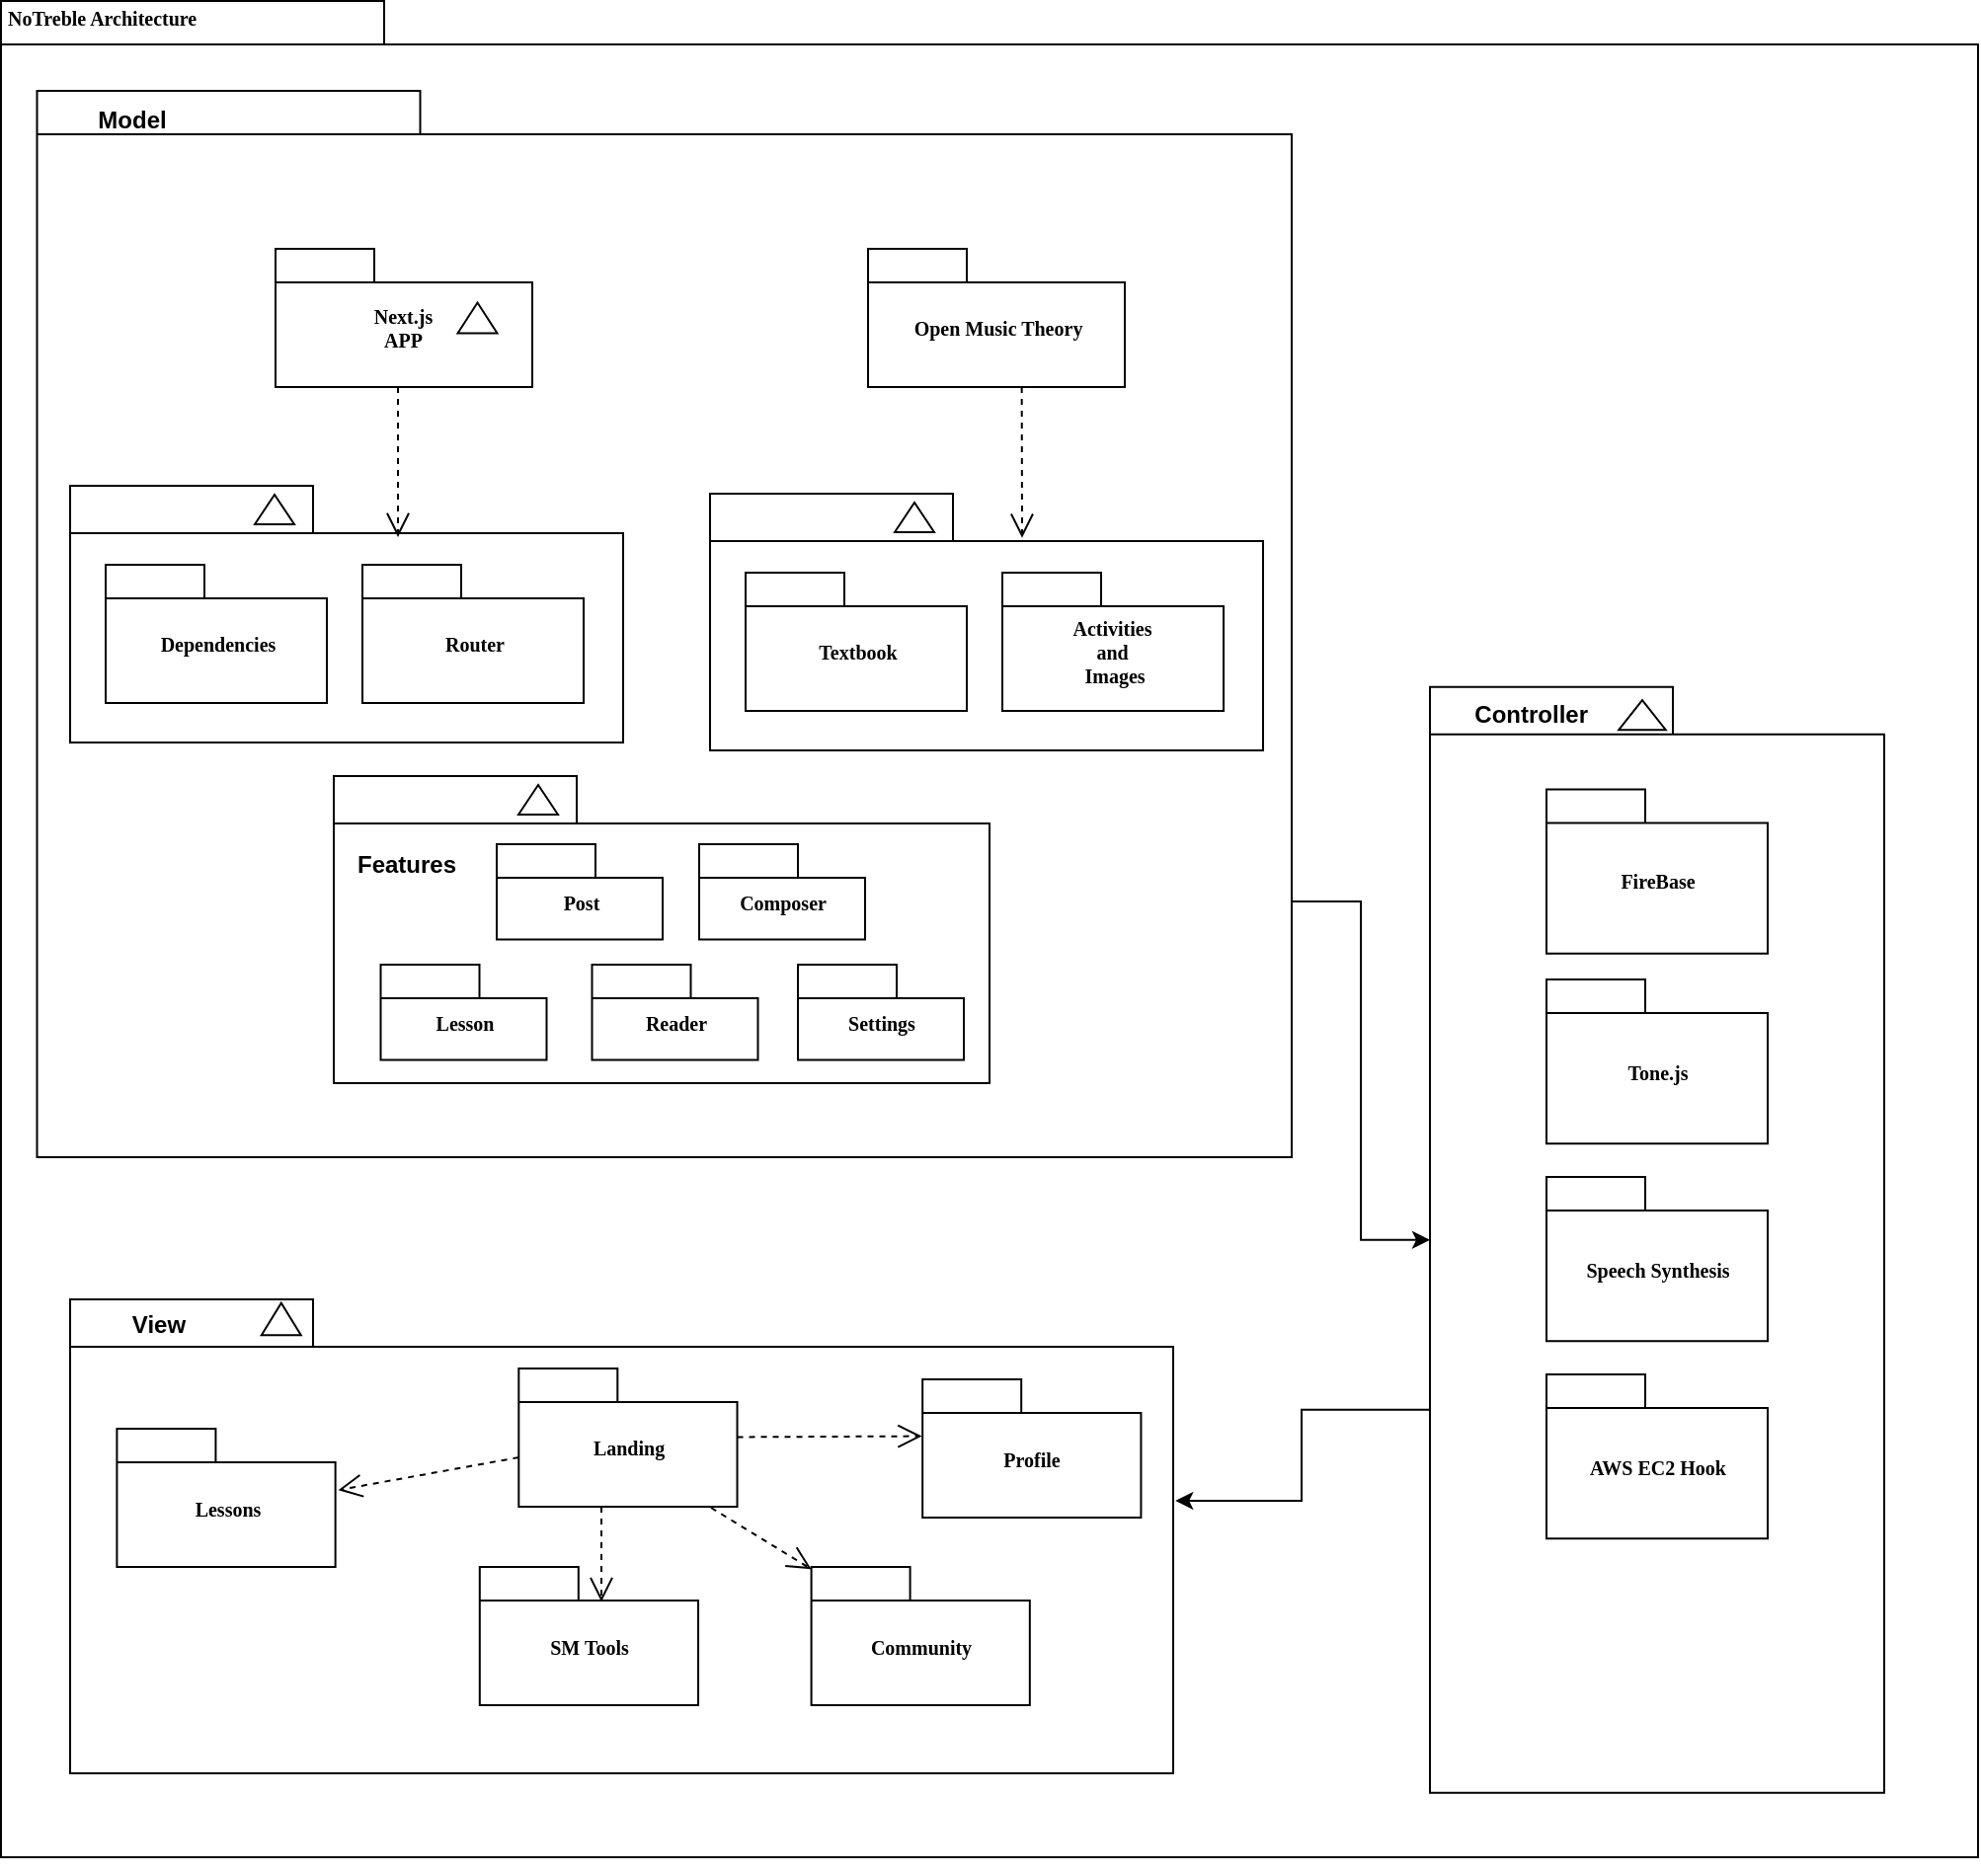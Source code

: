 <mxfile version="26.2.12">
  <diagram name="Page-1" id="b5b7bab2-c9e2-2cf4-8b2a-24fd1a2a6d21">
    <mxGraphModel dx="1667" dy="777" grid="1" gridSize="10" guides="1" tooltips="1" connect="1" arrows="1" fold="1" page="1" pageScale="1" pageWidth="827" pageHeight="1169" background="none" math="0" shadow="0">
      <root>
        <mxCell id="0" />
        <mxCell id="1" parent="0" />
        <mxCell id="6e0c8c40b5770093-72" value="" style="shape=folder;fontStyle=1;spacingTop=10;tabWidth=194;tabHeight=22;tabPosition=left;html=1;rounded=0;shadow=0;comic=0;labelBackgroundColor=none;strokeWidth=1;fillColor=none;fontFamily=Verdana;fontSize=10;align=center;movable=0;resizable=0;rotatable=0;deletable=0;editable=0;locked=1;connectable=0;" parent="1" vertex="1">
          <mxGeometry x="326.5" y="114.5" width="1001" height="940" as="geometry" />
        </mxCell>
        <mxCell id="IAMsXty9cubu6bKy7xcF-1" value="" style="group" parent="1" vertex="1" connectable="0">
          <mxGeometry x="361.5" y="772" width="558.5" height="240" as="geometry" />
        </mxCell>
        <mxCell id="6e0c8c40b5770093-33" value="" style="shape=folder;fontStyle=1;spacingTop=10;tabWidth=123;tabHeight=24;tabPosition=left;html=1;rounded=0;shadow=0;comic=0;labelBackgroundColor=none;strokeColor=#000000;strokeWidth=1;fillColor=#ffffff;fontFamily=Verdana;fontSize=10;fontColor=#000000;align=center;" parent="IAMsXty9cubu6bKy7xcF-1" vertex="1">
          <mxGeometry width="558.5" height="240" as="geometry" />
        </mxCell>
        <mxCell id="6e0c8c40b5770093-51" value="" style="triangle;whiteSpace=wrap;html=1;rounded=0;shadow=0;comic=0;labelBackgroundColor=none;strokeColor=#000000;strokeWidth=1;fillColor=#ffffff;fontFamily=Verdana;fontSize=10;fontColor=#000000;align=center;rotation=-90;" parent="IAMsXty9cubu6bKy7xcF-1" vertex="1">
          <mxGeometry x="98.762" width="16.267" height="20" as="geometry" />
        </mxCell>
        <mxCell id="6e0c8c40b5770093-42" value="Landing" style="shape=folder;fontStyle=1;spacingTop=10;tabWidth=50;tabHeight=17;tabPosition=left;html=1;rounded=0;shadow=0;comic=0;labelBackgroundColor=none;strokeColor=#000000;strokeWidth=1;fillColor=#ffffff;fontFamily=Verdana;fontSize=10;fontColor=#000000;align=center;" parent="IAMsXty9cubu6bKy7xcF-1" vertex="1">
          <mxGeometry x="227.153" y="35" width="110.614" height="70" as="geometry" />
        </mxCell>
        <mxCell id="6e0c8c40b5770093-44" value="SM Tools" style="shape=folder;fontStyle=1;spacingTop=10;tabWidth=50;tabHeight=17;tabPosition=left;html=1;rounded=0;shadow=0;comic=0;labelBackgroundColor=none;strokeColor=#000000;strokeWidth=1;fillColor=#ffffff;fontFamily=Verdana;fontSize=10;fontColor=#000000;align=center;" parent="IAMsXty9cubu6bKy7xcF-1" vertex="1">
          <mxGeometry x="207.401" y="135.5" width="110.614" height="70" as="geometry" />
        </mxCell>
        <mxCell id="6e0c8c40b5770093-43" value="Lessons" style="shape=folder;fontStyle=1;spacingTop=10;tabWidth=50;tabHeight=17;tabPosition=left;html=1;rounded=0;shadow=0;comic=0;labelBackgroundColor=none;strokeColor=#000000;strokeWidth=1;fillColor=#ffffff;fontFamily=Verdana;fontSize=10;fontColor=#000000;align=center;" parent="IAMsXty9cubu6bKy7xcF-1" vertex="1">
          <mxGeometry x="23.703" y="65.5" width="110.614" height="70" as="geometry" />
        </mxCell>
        <mxCell id="6e0c8c40b5770093-45" value="Profile" style="shape=folder;fontStyle=1;spacingTop=10;tabWidth=50;tabHeight=17;tabPosition=left;html=1;rounded=0;shadow=0;comic=0;labelBackgroundColor=none;strokeColor=#000000;strokeWidth=1;fillColor=#ffffff;fontFamily=Verdana;fontSize=10;fontColor=#000000;align=center;" parent="IAMsXty9cubu6bKy7xcF-1" vertex="1">
          <mxGeometry x="431.591" y="40.5" width="110.614" height="70" as="geometry" />
        </mxCell>
        <mxCell id="6e0c8c40b5770093-64" style="edgeStyle=elbowEdgeStyle;rounded=0;html=1;entryX=0.559;entryY=0.251;entryPerimeter=0;dashed=1;labelBackgroundColor=none;startFill=0;endArrow=open;endFill=0;endSize=10;fontFamily=Verdana;fontSize=10;" parent="IAMsXty9cubu6bKy7xcF-1" source="6e0c8c40b5770093-42" target="6e0c8c40b5770093-44" edge="1">
          <mxGeometry relative="1" as="geometry" />
        </mxCell>
        <mxCell id="6e0c8c40b5770093-66" style="edgeStyle=none;rounded=0;html=1;dashed=1;labelBackgroundColor=none;startFill=0;endArrow=open;endFill=0;endSize=10;fontFamily=Verdana;fontSize=10;entryX=1.013;entryY=0.444;entryPerimeter=0;" parent="IAMsXty9cubu6bKy7xcF-1" source="6e0c8c40b5770093-42" target="6e0c8c40b5770093-43" edge="1">
          <mxGeometry relative="1" as="geometry" />
        </mxCell>
        <mxCell id="6e0c8c40b5770093-65" style="edgeStyle=none;rounded=0;html=1;dashed=1;labelBackgroundColor=none;startFill=0;endArrow=open;endFill=0;endSize=10;fontFamily=Verdana;fontSize=10;entryX=-0.003;entryY=0.411;entryPerimeter=0;" parent="IAMsXty9cubu6bKy7xcF-1" source="6e0c8c40b5770093-42" target="6e0c8c40b5770093-45" edge="1">
          <mxGeometry relative="1" as="geometry" />
        </mxCell>
        <mxCell id="IAMsXty9cubu6bKy7xcF-4" value="Community" style="shape=folder;fontStyle=1;spacingTop=10;tabWidth=50;tabHeight=17;tabPosition=left;html=1;rounded=0;shadow=0;comic=0;labelBackgroundColor=none;strokeColor=#000000;strokeWidth=1;fillColor=#ffffff;fontFamily=Verdana;fontSize=10;fontColor=#000000;align=center;" parent="IAMsXty9cubu6bKy7xcF-1" vertex="1">
          <mxGeometry x="375.296" y="135.5" width="110.614" height="70" as="geometry" />
        </mxCell>
        <mxCell id="IAMsXty9cubu6bKy7xcF-5" style="edgeStyle=none;rounded=0;html=1;dashed=1;labelBackgroundColor=none;startFill=0;endArrow=open;endFill=0;endSize=10;fontFamily=Verdana;fontSize=10;exitX=0.88;exitY=1.007;exitDx=0;exitDy=0;exitPerimeter=0;" parent="IAMsXty9cubu6bKy7xcF-1" source="6e0c8c40b5770093-42" target="IAMsXty9cubu6bKy7xcF-4" edge="1">
          <mxGeometry relative="1" as="geometry">
            <mxPoint x="325.915" y="101" as="sourcePoint" />
            <mxPoint x="419.739" y="100" as="targetPoint" />
          </mxGeometry>
        </mxCell>
        <mxCell id="-3_54eZg0HH8zazko7FV-8" value="&lt;b&gt;View&lt;/b&gt;" style="text;html=1;align=center;verticalAlign=middle;whiteSpace=wrap;rounded=0;" parent="IAMsXty9cubu6bKy7xcF-1" vertex="1">
          <mxGeometry width="88.886" height="25.5" as="geometry" />
        </mxCell>
        <mxCell id="6e0c8c40b5770093-6" value="" style="group" parent="1" vertex="1" connectable="0">
          <mxGeometry x="465.5" y="240" width="130" height="70" as="geometry" />
        </mxCell>
        <mxCell id="6e0c8c40b5770093-4" value="Next.js&amp;nbsp;&lt;div&gt;APP&amp;nbsp;&lt;/div&gt;" style="shape=folder;fontStyle=1;spacingTop=10;tabWidth=50;tabHeight=17;tabPosition=left;html=1;rounded=0;shadow=0;comic=0;labelBackgroundColor=none;strokeWidth=1;fontFamily=Verdana;fontSize=10;align=center;" parent="6e0c8c40b5770093-6" vertex="1">
          <mxGeometry width="130" height="70" as="geometry" />
        </mxCell>
        <mxCell id="6e0c8c40b5770093-5" value="" style="triangle;whiteSpace=wrap;html=1;rounded=0;shadow=0;comic=0;labelBackgroundColor=none;strokeWidth=1;fontFamily=Verdana;fontSize=10;align=center;rotation=-90;" parent="6e0c8c40b5770093-6" vertex="1">
          <mxGeometry x="94.5" y="25" width="15.5" height="20" as="geometry" />
        </mxCell>
        <mxCell id="6e0c8c40b5770093-7" value="" style="group" parent="1" vertex="1" connectable="0">
          <mxGeometry x="765.5" y="240" width="130" height="70" as="geometry" />
        </mxCell>
        <mxCell id="6e0c8c40b5770093-8" value="Open Music Theory" style="shape=folder;fontStyle=1;spacingTop=10;tabWidth=50;tabHeight=17;tabPosition=left;html=1;rounded=0;shadow=0;comic=0;labelBackgroundColor=none;strokeWidth=1;fontFamily=Verdana;fontSize=10;align=center;" parent="6e0c8c40b5770093-7" vertex="1">
          <mxGeometry width="130" height="70" as="geometry" />
        </mxCell>
        <mxCell id="6e0c8c40b5770093-18" value="" style="group" parent="1" vertex="1" connectable="0">
          <mxGeometry x="361.5" y="360" width="280" height="130" as="geometry" />
        </mxCell>
        <mxCell id="6e0c8c40b5770093-11" value="" style="shape=folder;fontStyle=1;spacingTop=10;tabWidth=123;tabHeight=24;tabPosition=left;html=1;rounded=0;shadow=0;comic=0;labelBackgroundColor=none;strokeWidth=1;fontFamily=Verdana;fontSize=10;align=center;" parent="6e0c8c40b5770093-18" vertex="1">
          <mxGeometry width="280" height="130" as="geometry" />
        </mxCell>
        <mxCell id="6e0c8c40b5770093-13" value="" style="triangle;whiteSpace=wrap;html=1;rounded=0;shadow=0;comic=0;labelBackgroundColor=none;strokeWidth=1;fontFamily=Verdana;fontSize=10;align=center;rotation=-90;" parent="6e0c8c40b5770093-18" vertex="1">
          <mxGeometry x="96" y="2" width="15" height="20" as="geometry" />
        </mxCell>
        <mxCell id="6e0c8c40b5770093-15" value="Dependencies" style="shape=folder;fontStyle=1;spacingTop=10;tabWidth=50;tabHeight=17;tabPosition=left;html=1;rounded=0;shadow=0;comic=0;labelBackgroundColor=none;strokeWidth=1;fontFamily=Verdana;fontSize=10;align=center;" parent="6e0c8c40b5770093-18" vertex="1">
          <mxGeometry x="18" y="40" width="112" height="70" as="geometry" />
        </mxCell>
        <mxCell id="6e0c8c40b5770093-17" value="Router" style="shape=folder;fontStyle=1;spacingTop=10;tabWidth=50;tabHeight=17;tabPosition=left;html=1;rounded=0;shadow=0;comic=0;labelBackgroundColor=none;strokeWidth=1;fontFamily=Verdana;fontSize=10;align=center;" parent="6e0c8c40b5770093-18" vertex="1">
          <mxGeometry x="148" y="40" width="112" height="70" as="geometry" />
        </mxCell>
        <mxCell id="6e0c8c40b5770093-19" value="" style="group" parent="1" vertex="1" connectable="0">
          <mxGeometry x="685.5" y="364" width="280" height="130" as="geometry" />
        </mxCell>
        <mxCell id="6e0c8c40b5770093-20" value="" style="shape=folder;fontStyle=1;spacingTop=10;tabWidth=123;tabHeight=24;tabPosition=left;html=1;rounded=0;shadow=0;comic=0;labelBackgroundColor=none;strokeWidth=1;fontFamily=Verdana;fontSize=10;align=center;" parent="6e0c8c40b5770093-19" vertex="1">
          <mxGeometry width="280" height="130" as="geometry" />
        </mxCell>
        <mxCell id="6e0c8c40b5770093-21" value="" style="triangle;whiteSpace=wrap;html=1;rounded=0;shadow=0;comic=0;labelBackgroundColor=none;strokeWidth=1;fontFamily=Verdana;fontSize=10;align=center;rotation=-90;" parent="6e0c8c40b5770093-19" vertex="1">
          <mxGeometry x="96" y="2" width="15" height="20" as="geometry" />
        </mxCell>
        <mxCell id="6e0c8c40b5770093-22" value="Textbook" style="shape=folder;fontStyle=1;spacingTop=10;tabWidth=50;tabHeight=17;tabPosition=left;html=1;rounded=0;shadow=0;comic=0;labelBackgroundColor=none;strokeWidth=1;fontFamily=Verdana;fontSize=10;align=center;" parent="6e0c8c40b5770093-19" vertex="1">
          <mxGeometry x="18" y="40" width="112" height="70" as="geometry" />
        </mxCell>
        <mxCell id="6e0c8c40b5770093-23" value="Activities&amp;nbsp;&lt;div&gt;and&amp;nbsp;&lt;div&gt;Images&lt;/div&gt;&lt;/div&gt;" style="shape=folder;fontStyle=1;spacingTop=10;tabWidth=50;tabHeight=17;tabPosition=left;html=1;rounded=0;shadow=0;comic=0;labelBackgroundColor=none;strokeWidth=1;fontFamily=Verdana;fontSize=10;align=center;" parent="6e0c8c40b5770093-19" vertex="1">
          <mxGeometry x="148" y="40" width="112" height="70" as="geometry" />
        </mxCell>
        <mxCell id="6e0c8c40b5770093-30" value="" style="group" parent="1" vertex="1" connectable="0">
          <mxGeometry x="1050" y="470" width="230" height="570" as="geometry" />
        </mxCell>
        <mxCell id="6e0c8c40b5770093-24" value="" style="group" parent="6e0c8c40b5770093-30" vertex="1" connectable="0">
          <mxGeometry y="-8.143" width="230" height="570" as="geometry" />
        </mxCell>
        <mxCell id="6e0c8c40b5770093-25" value="" style="shape=folder;fontStyle=1;spacingTop=10;tabWidth=123;tabHeight=24;tabPosition=left;html=1;rounded=0;shadow=0;comic=0;labelBackgroundColor=none;strokeWidth=1;fontFamily=Verdana;fontSize=10;align=center;movable=0;resizable=0;rotatable=0;deletable=0;editable=0;locked=1;connectable=0;" parent="6e0c8c40b5770093-24" vertex="1">
          <mxGeometry width="230" height="560" as="geometry" />
        </mxCell>
        <mxCell id="6e0c8c40b5770093-29" value="" style="triangle;whiteSpace=wrap;html=1;rounded=0;shadow=0;comic=0;labelBackgroundColor=none;strokeWidth=1;fontFamily=Verdana;fontSize=10;align=center;rotation=-90;" parent="6e0c8c40b5770093-24" vertex="1">
          <mxGeometry x="100" y="2.375" width="15" height="23.75" as="geometry" />
        </mxCell>
        <mxCell id="6e0c8c40b5770093-27" value="FireBase" style="shape=folder;fontStyle=1;spacingTop=10;tabWidth=50;tabHeight=17;tabPosition=left;html=1;rounded=0;shadow=0;comic=0;labelBackgroundColor=none;strokeWidth=1;fontFamily=Verdana;fontSize=10;align=center;" parent="6e0c8c40b5770093-24" vertex="1">
          <mxGeometry x="59" y="51.907" width="112" height="83.125" as="geometry" />
        </mxCell>
        <mxCell id="6e0c8c40b5770093-31" value="Tone.js" style="shape=folder;fontStyle=1;spacingTop=10;tabWidth=50;tabHeight=17;tabPosition=left;html=1;rounded=0;shadow=0;comic=0;labelBackgroundColor=none;strokeWidth=1;fontFamily=Verdana;fontSize=10;align=center;" parent="6e0c8c40b5770093-24" vertex="1">
          <mxGeometry x="59" y="148.141" width="112" height="83.125" as="geometry" />
        </mxCell>
        <mxCell id="6e0c8c40b5770093-28" value="Speech Synthesis" style="shape=folder;fontStyle=1;spacingTop=10;tabWidth=50;tabHeight=17;tabPosition=left;html=1;rounded=0;shadow=0;comic=0;labelBackgroundColor=none;strokeWidth=1;fontFamily=Verdana;fontSize=10;align=center;" parent="6e0c8c40b5770093-24" vertex="1">
          <mxGeometry x="59" y="248.146" width="112" height="83.125" as="geometry" />
        </mxCell>
        <mxCell id="ccF4rOZxtwISQRu8mERn-2" value="AWS EC2 Hook" style="shape=folder;fontStyle=1;spacingTop=10;tabWidth=50;tabHeight=17;tabPosition=left;html=1;rounded=0;shadow=0;comic=0;labelBackgroundColor=none;strokeWidth=1;fontFamily=Verdana;fontSize=10;align=center;" parent="6e0c8c40b5770093-24" vertex="1">
          <mxGeometry x="59" y="348.143" width="112" height="83.125" as="geometry" />
        </mxCell>
        <mxCell id="6e0c8c40b5770093-58" style="rounded=0;html=1;dashed=1;labelBackgroundColor=none;startFill=0;endArrow=open;endFill=0;endSize=10;fontFamily=Verdana;fontSize=10;entryX=0.592;entryY=0.2;entryPerimeter=0;edgeStyle=elbowEdgeStyle;" parent="1" source="6e0c8c40b5770093-4" target="6e0c8c40b5770093-11" edge="1">
          <mxGeometry relative="1" as="geometry" />
        </mxCell>
        <mxCell id="6e0c8c40b5770093-59" style="rounded=0;html=1;dashed=1;labelBackgroundColor=none;startFill=0;endArrow=open;endFill=0;endSize=10;fontFamily=Verdana;fontSize=10;entryX=0.592;entryY=0.2;entryPerimeter=0;edgeStyle=elbowEdgeStyle;" parent="1" edge="1">
          <mxGeometry relative="1" as="geometry">
            <mxPoint x="843.328" y="310" as="sourcePoint" />
            <mxPoint x="843.328" y="386.345" as="targetPoint" />
          </mxGeometry>
        </mxCell>
        <mxCell id="6e0c8c40b5770093-73" value="&lt;b&gt;NoTreble Architecture&lt;/b&gt;" style="text;html=1;align=left;verticalAlign=top;spacingTop=-4;fontSize=10;fontFamily=Verdana;movable=0;resizable=0;rotatable=0;deletable=0;editable=0;locked=1;connectable=0;" parent="1" vertex="1">
          <mxGeometry x="327.5" y="114.5" width="130" height="20" as="geometry" />
        </mxCell>
        <mxCell id="IAMsXty9cubu6bKy7xcF-20" style="edgeStyle=orthogonalEdgeStyle;rounded=0;orthogonalLoop=1;jettySize=auto;html=1;exitX=0.5;exitY=1;exitDx=0;exitDy=0;exitPerimeter=0;" parent="1" source="6e0c8c40b5770093-72" target="6e0c8c40b5770093-72" edge="1">
          <mxGeometry relative="1" as="geometry" />
        </mxCell>
        <mxCell id="-3_54eZg0HH8zazko7FV-15" style="edgeStyle=orthogonalEdgeStyle;rounded=0;orthogonalLoop=1;jettySize=auto;html=1;exitX=0;exitY=0;exitDx=635.25;exitDy=410.5;exitPerimeter=0;" parent="1" source="-3_54eZg0HH8zazko7FV-2" target="6e0c8c40b5770093-25" edge="1">
          <mxGeometry relative="1" as="geometry" />
        </mxCell>
        <mxCell id="-3_54eZg0HH8zazko7FV-2" value="" style="shape=folder;fontStyle=1;spacingTop=10;tabWidth=194;tabHeight=22;tabPosition=left;html=1;rounded=0;shadow=0;comic=0;labelBackgroundColor=none;strokeWidth=1;fillColor=none;fontFamily=Verdana;fontSize=10;align=center;" parent="1" vertex="1">
          <mxGeometry x="344.75" y="160" width="635.25" height="540" as="geometry" />
        </mxCell>
        <mxCell id="-3_54eZg0HH8zazko7FV-5" value="&lt;div&gt;&lt;b style=&quot;background-color: transparent; color: light-dark(rgb(0, 0, 0), rgb(255, 255, 255));&quot;&gt;Model&lt;/b&gt;&lt;/div&gt;" style="text;html=1;align=center;verticalAlign=middle;whiteSpace=wrap;rounded=0;" parent="1" vertex="1">
          <mxGeometry x="344.75" y="160" width="95.5" height="30" as="geometry" />
        </mxCell>
        <mxCell id="-3_54eZg0HH8zazko7FV-7" value="" style="group" parent="1" vertex="1" connectable="0">
          <mxGeometry x="495" y="507" width="332" height="155.5" as="geometry" />
        </mxCell>
        <mxCell id="6e0c8c40b5770093-47" value="" style="shape=folder;fontStyle=1;spacingTop=10;tabWidth=123;tabHeight=24;tabPosition=left;html=1;rounded=0;shadow=0;comic=0;labelBackgroundColor=none;strokeWidth=1;fontFamily=Verdana;fontSize=10;align=center;" parent="-3_54eZg0HH8zazko7FV-7" vertex="1">
          <mxGeometry width="332" height="155.5" as="geometry" />
        </mxCell>
        <mxCell id="6e0c8c40b5770093-48" value="" style="triangle;whiteSpace=wrap;html=1;rounded=0;shadow=0;comic=0;labelBackgroundColor=none;strokeWidth=1;fontFamily=Verdana;fontSize=10;align=center;rotation=-90;" parent="-3_54eZg0HH8zazko7FV-7" vertex="1">
          <mxGeometry x="96" y="2" width="15" height="20" as="geometry" />
        </mxCell>
        <mxCell id="6e0c8c40b5770093-49" value="Post" style="shape=folder;fontStyle=1;spacingTop=10;tabWidth=50;tabHeight=17;tabPosition=left;html=1;rounded=0;shadow=0;comic=0;labelBackgroundColor=none;strokeWidth=1;fontFamily=Verdana;fontSize=10;align=center;" parent="-3_54eZg0HH8zazko7FV-7" vertex="1">
          <mxGeometry x="82.5" y="34.5" width="84" height="48.25" as="geometry" />
        </mxCell>
        <mxCell id="IAMsXty9cubu6bKy7xcF-8" value="Composer" style="shape=folder;fontStyle=1;spacingTop=10;tabWidth=50;tabHeight=17;tabPosition=left;html=1;rounded=0;shadow=0;comic=0;labelBackgroundColor=none;strokeWidth=1;fontFamily=Verdana;fontSize=10;align=center;" parent="-3_54eZg0HH8zazko7FV-7" vertex="1">
          <mxGeometry x="185" y="34.5" width="84" height="48.25" as="geometry" />
        </mxCell>
        <mxCell id="IAMsXty9cubu6bKy7xcF-9" value="Reader" style="shape=folder;fontStyle=1;spacingTop=10;tabWidth=50;tabHeight=17;tabPosition=left;html=1;rounded=0;shadow=0;comic=0;labelBackgroundColor=none;strokeWidth=1;fontFamily=Verdana;fontSize=10;align=center;" parent="-3_54eZg0HH8zazko7FV-7" vertex="1">
          <mxGeometry x="130.75" y="95.5" width="84" height="48.25" as="geometry" />
        </mxCell>
        <mxCell id="IAMsXty9cubu6bKy7xcF-10" value="Lesson" style="shape=folder;fontStyle=1;spacingTop=10;tabWidth=50;tabHeight=17;tabPosition=left;html=1;rounded=0;shadow=0;comic=0;labelBackgroundColor=none;strokeWidth=1;fontFamily=Verdana;fontSize=10;align=center;" parent="-3_54eZg0HH8zazko7FV-7" vertex="1">
          <mxGeometry x="23.75" y="95.5" width="84" height="48.25" as="geometry" />
        </mxCell>
        <mxCell id="IAMsXty9cubu6bKy7xcF-15" value="&lt;b&gt;Features&lt;/b&gt;" style="text;html=1;align=center;verticalAlign=middle;whiteSpace=wrap;rounded=0;" parent="-3_54eZg0HH8zazko7FV-7" vertex="1">
          <mxGeometry x="6.5" y="35.5" width="60" height="19" as="geometry" />
        </mxCell>
        <mxCell id="IAMsXty9cubu6bKy7xcF-16" value="Settings" style="shape=folder;fontStyle=1;spacingTop=10;tabWidth=50;tabHeight=17;tabPosition=left;html=1;rounded=0;shadow=0;comic=0;labelBackgroundColor=none;strokeWidth=1;fontFamily=Verdana;fontSize=10;align=center;" parent="-3_54eZg0HH8zazko7FV-7" vertex="1">
          <mxGeometry x="235" y="95.5" width="84" height="48.25" as="geometry" />
        </mxCell>
        <mxCell id="-3_54eZg0HH8zazko7FV-14" style="edgeStyle=orthogonalEdgeStyle;rounded=0;orthogonalLoop=1;jettySize=auto;html=1;exitX=0;exitY=0;exitDx=0;exitDy=366;exitPerimeter=0;entryX=1.002;entryY=0.425;entryDx=0;entryDy=0;entryPerimeter=0;" parent="1" source="6e0c8c40b5770093-25" target="6e0c8c40b5770093-33" edge="1">
          <mxGeometry relative="1" as="geometry" />
        </mxCell>
        <mxCell id="-3_54eZg0HH8zazko7FV-4" value="&lt;div&gt;&lt;b style=&quot;background-color: transparent; color: light-dark(rgb(0, 0, 0), rgb(255, 255, 255));&quot;&gt;Controller&amp;nbsp;&lt;/b&gt;&lt;/div&gt;" style="text;html=1;align=center;verticalAlign=middle;whiteSpace=wrap;rounded=0;" parent="1" vertex="1">
          <mxGeometry x="1054.5" y="458.292" width="95.5" height="35.625" as="geometry" />
        </mxCell>
      </root>
    </mxGraphModel>
  </diagram>
</mxfile>
